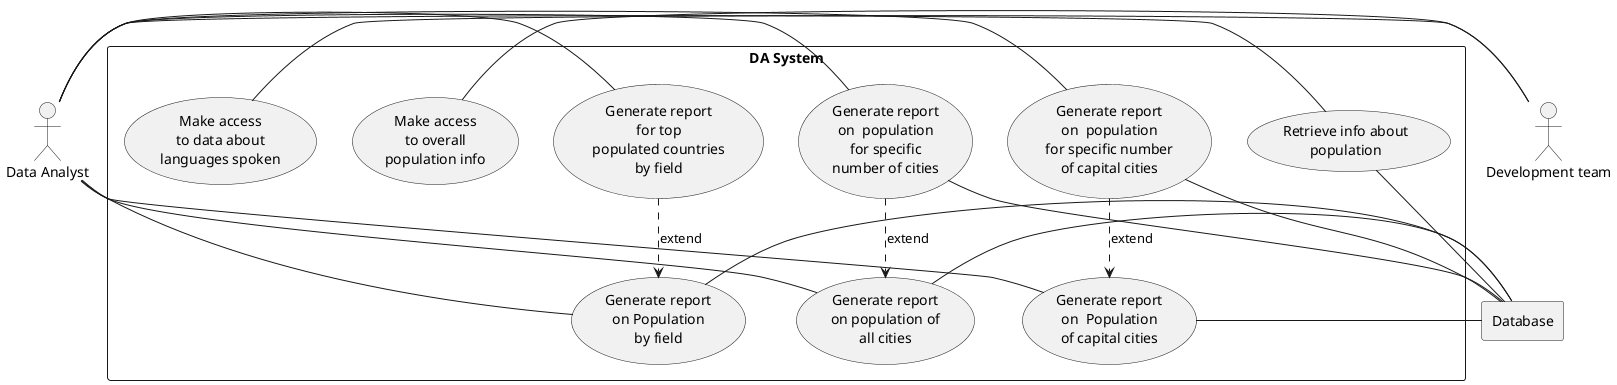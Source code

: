 @startuml

actor DA as "Data Analyst"

actor DT as "Development team"


rectangle Database

rectangle "DA System" {
 usecase UC1 as "Generate report
  on Population
 by field"
 usecase UC2 as "Generate report
  for top
 populated countries
  by field"
 usecase UC3 as "Generate report
  on population of
 all cities"
 usecase UC4 as "Generate report
                   on  population
 for specific
 number of cities"
 usecase UC5 as "Generate report
                   on  Population
 of capital cities"
 usecase UC6 as "Generate report
                   on  population
 for specific number
 of capital cities"
 usecase UC7 as "Retrieve info about
 population"
 usecase UC8 as "Make access
 to overall
 population info"
 usecase UC9 as "Make access
 to data about
 languages spoken"





   DA - UC1
   DA - UC2
   DA - UC3
   DA - UC4
   DA - UC5
   DA - UC6
   DA - UC7
   DT - UC8
   DT - UC9


   UC2 ..> UC1 : extend

   UC4 ..>UC3 : extend

   UC6 ..> UC5 : extend



   UC1 - Database

   UC3 - Database
   UC4 - Database
   UC5 - Database
   UC6 - Database
   UC7 - Database



}

@enduml